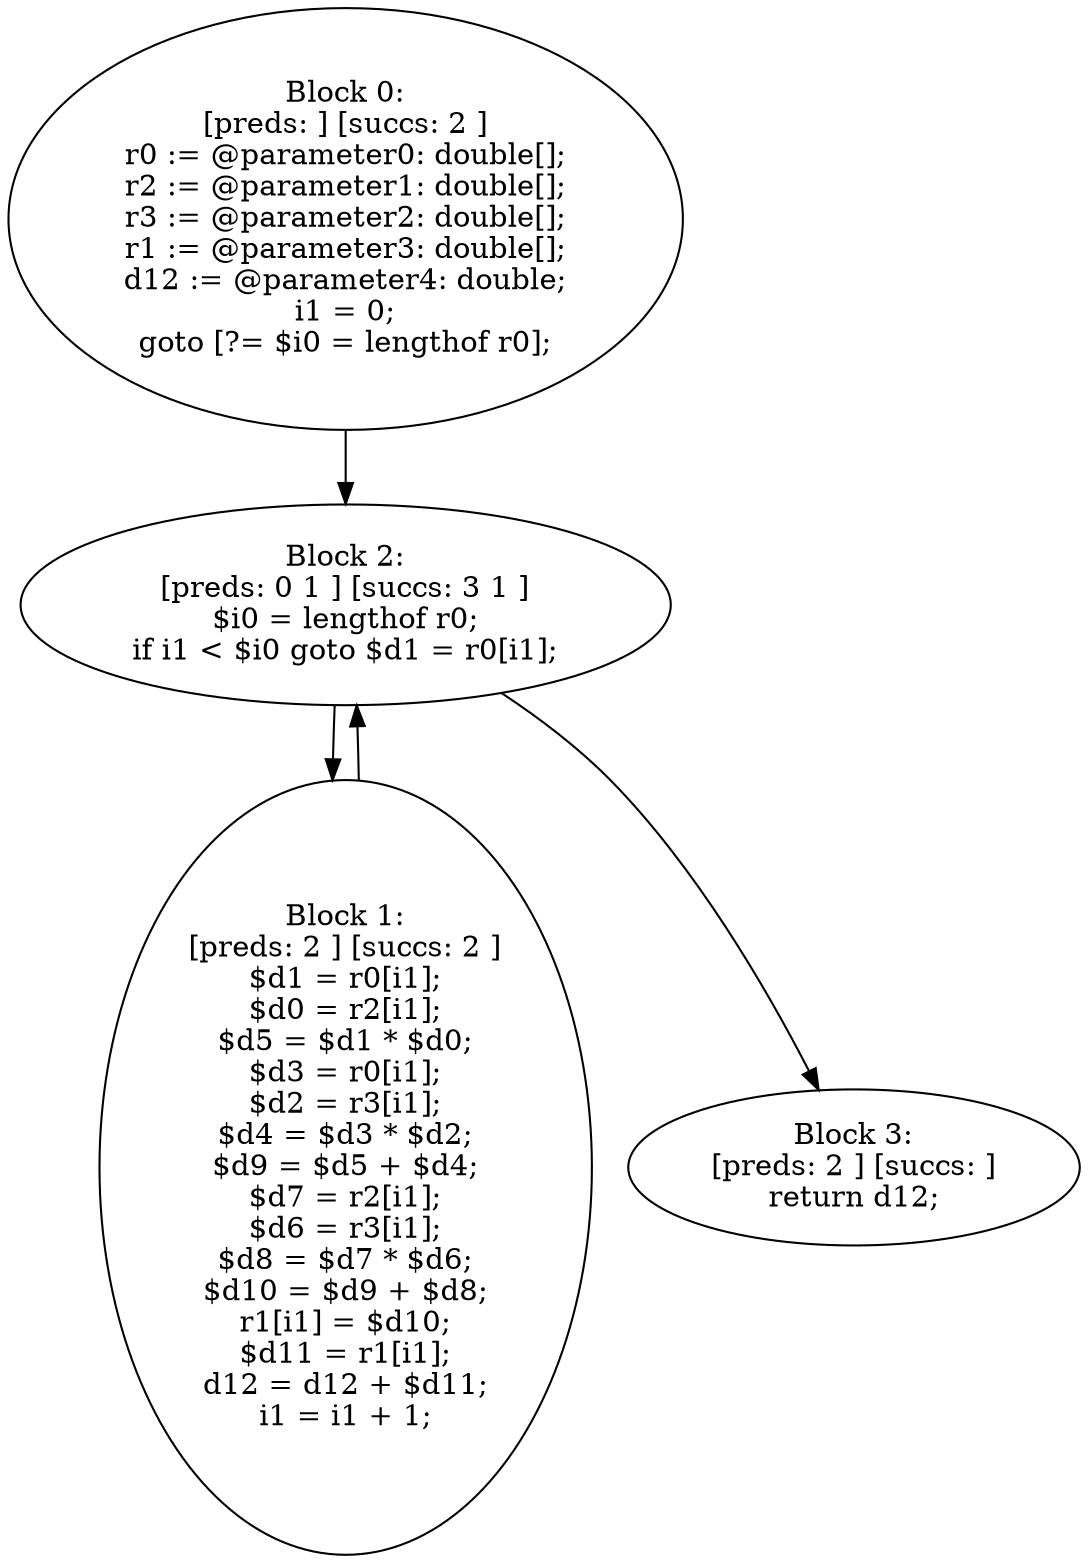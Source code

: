 digraph "unitGraph" {
    "Block 0:
[preds: ] [succs: 2 ]
r0 := @parameter0: double[];
r2 := @parameter1: double[];
r3 := @parameter2: double[];
r1 := @parameter3: double[];
d12 := @parameter4: double;
i1 = 0;
goto [?= $i0 = lengthof r0];
"
    "Block 1:
[preds: 2 ] [succs: 2 ]
$d1 = r0[i1];
$d0 = r2[i1];
$d5 = $d1 * $d0;
$d3 = r0[i1];
$d2 = r3[i1];
$d4 = $d3 * $d2;
$d9 = $d5 + $d4;
$d7 = r2[i1];
$d6 = r3[i1];
$d8 = $d7 * $d6;
$d10 = $d9 + $d8;
r1[i1] = $d10;
$d11 = r1[i1];
d12 = d12 + $d11;
i1 = i1 + 1;
"
    "Block 2:
[preds: 0 1 ] [succs: 3 1 ]
$i0 = lengthof r0;
if i1 < $i0 goto $d1 = r0[i1];
"
    "Block 3:
[preds: 2 ] [succs: ]
return d12;
"
    "Block 0:
[preds: ] [succs: 2 ]
r0 := @parameter0: double[];
r2 := @parameter1: double[];
r3 := @parameter2: double[];
r1 := @parameter3: double[];
d12 := @parameter4: double;
i1 = 0;
goto [?= $i0 = lengthof r0];
"->"Block 2:
[preds: 0 1 ] [succs: 3 1 ]
$i0 = lengthof r0;
if i1 < $i0 goto $d1 = r0[i1];
";
    "Block 1:
[preds: 2 ] [succs: 2 ]
$d1 = r0[i1];
$d0 = r2[i1];
$d5 = $d1 * $d0;
$d3 = r0[i1];
$d2 = r3[i1];
$d4 = $d3 * $d2;
$d9 = $d5 + $d4;
$d7 = r2[i1];
$d6 = r3[i1];
$d8 = $d7 * $d6;
$d10 = $d9 + $d8;
r1[i1] = $d10;
$d11 = r1[i1];
d12 = d12 + $d11;
i1 = i1 + 1;
"->"Block 2:
[preds: 0 1 ] [succs: 3 1 ]
$i0 = lengthof r0;
if i1 < $i0 goto $d1 = r0[i1];
";
    "Block 2:
[preds: 0 1 ] [succs: 3 1 ]
$i0 = lengthof r0;
if i1 < $i0 goto $d1 = r0[i1];
"->"Block 3:
[preds: 2 ] [succs: ]
return d12;
";
    "Block 2:
[preds: 0 1 ] [succs: 3 1 ]
$i0 = lengthof r0;
if i1 < $i0 goto $d1 = r0[i1];
"->"Block 1:
[preds: 2 ] [succs: 2 ]
$d1 = r0[i1];
$d0 = r2[i1];
$d5 = $d1 * $d0;
$d3 = r0[i1];
$d2 = r3[i1];
$d4 = $d3 * $d2;
$d9 = $d5 + $d4;
$d7 = r2[i1];
$d6 = r3[i1];
$d8 = $d7 * $d6;
$d10 = $d9 + $d8;
r1[i1] = $d10;
$d11 = r1[i1];
d12 = d12 + $d11;
i1 = i1 + 1;
";
}
